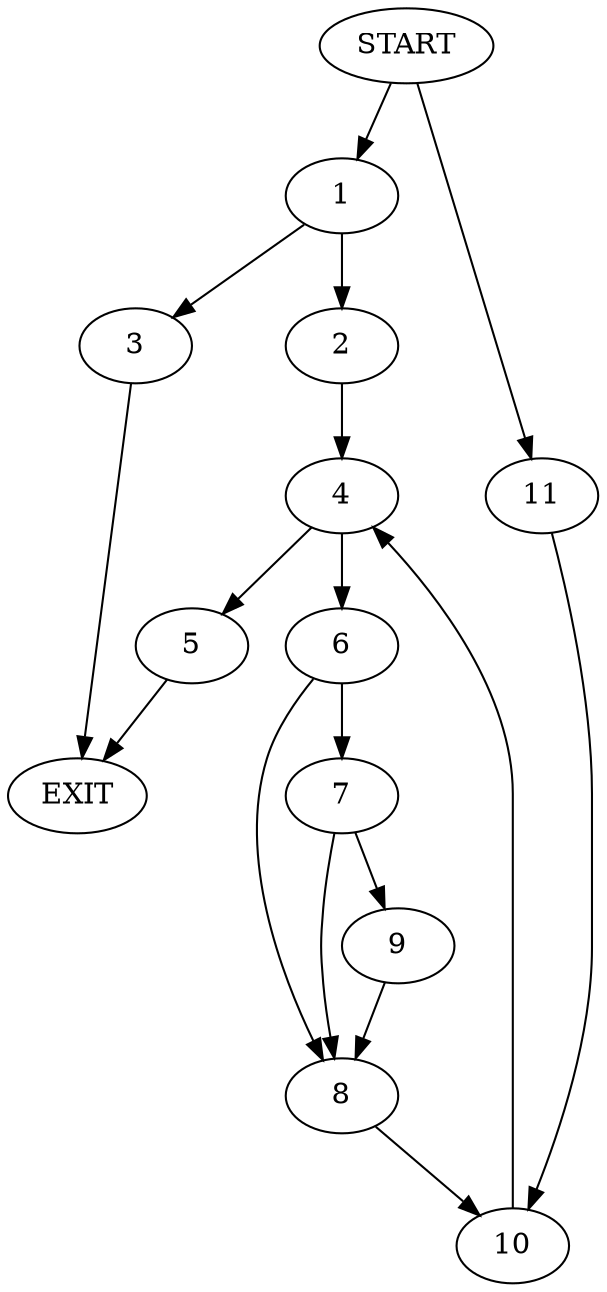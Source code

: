 digraph {
0 [label="START"]
12 [label="EXIT"]
0 -> 1
1 -> 2
1 -> 3
2 -> 4
3 -> 12
4 -> 5
4 -> 6
5 -> 12
6 -> 7
6 -> 8
7 -> 8
7 -> 9
8 -> 10
9 -> 8
10 -> 4
0 -> 11
11 -> 10
}
